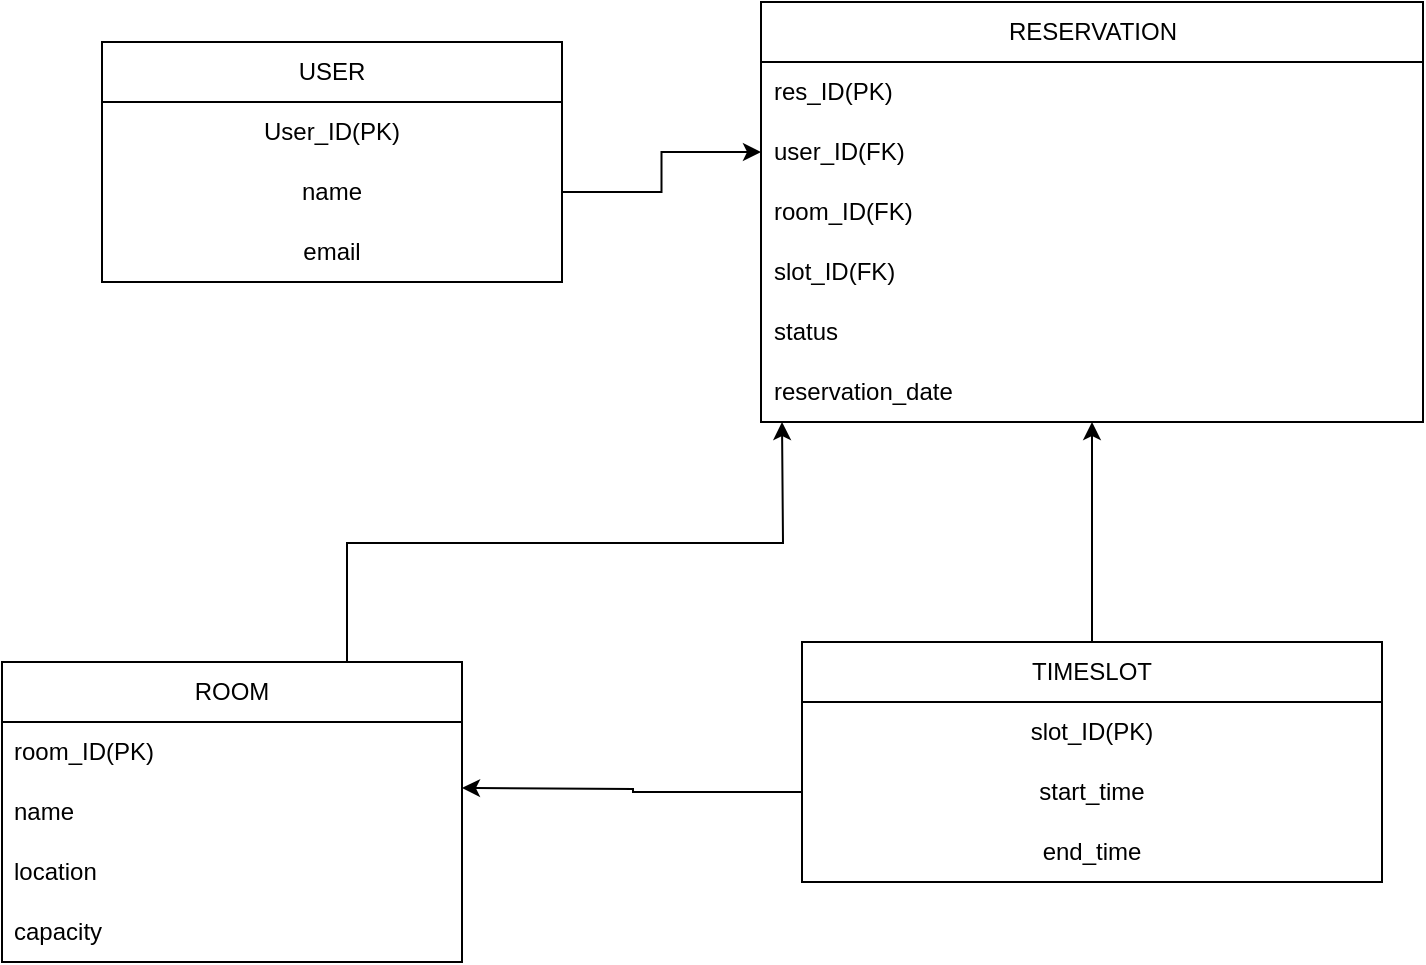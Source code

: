 <mxfile version="26.1.1">
  <diagram id="R2lEEEUBdFMjLlhIrx00" name="Page-1">
    <mxGraphModel dx="1254" dy="565" grid="1" gridSize="10" guides="1" tooltips="1" connect="1" arrows="1" fold="1" page="1" pageScale="1" pageWidth="850" pageHeight="1100" math="0" shadow="0" extFonts="Permanent Marker^https://fonts.googleapis.com/css?family=Permanent+Marker">
      <root>
        <mxCell id="0" />
        <mxCell id="1" parent="0" />
        <mxCell id="DO1GUY67CaYcvKxmaABI-3" value="USER" style="swimlane;fontStyle=0;childLayout=stackLayout;horizontal=1;startSize=30;horizontalStack=0;resizeParent=1;resizeParentMax=0;resizeLast=0;collapsible=1;marginBottom=0;whiteSpace=wrap;html=1;" vertex="1" parent="1">
          <mxGeometry x="130" y="100" width="230" height="120" as="geometry" />
        </mxCell>
        <mxCell id="DO1GUY67CaYcvKxmaABI-4" value="User_ID(PK)" style="text;strokeColor=none;fillColor=none;align=center;verticalAlign=middle;spacingLeft=4;spacingRight=4;overflow=hidden;points=[[0,0.5],[1,0.5]];portConstraint=eastwest;rotatable=0;whiteSpace=wrap;html=1;" vertex="1" parent="DO1GUY67CaYcvKxmaABI-3">
          <mxGeometry y="30" width="230" height="30" as="geometry" />
        </mxCell>
        <mxCell id="DO1GUY67CaYcvKxmaABI-5" value="name" style="text;strokeColor=none;fillColor=none;align=center;verticalAlign=middle;spacingLeft=4;spacingRight=4;overflow=hidden;points=[[0,0.5],[1,0.5]];portConstraint=eastwest;rotatable=0;whiteSpace=wrap;html=1;" vertex="1" parent="DO1GUY67CaYcvKxmaABI-3">
          <mxGeometry y="60" width="230" height="30" as="geometry" />
        </mxCell>
        <mxCell id="DO1GUY67CaYcvKxmaABI-6" value="email" style="text;strokeColor=none;fillColor=none;align=center;verticalAlign=middle;spacingLeft=4;spacingRight=4;overflow=hidden;points=[[0,0.5],[1,0.5]];portConstraint=eastwest;rotatable=0;whiteSpace=wrap;html=1;" vertex="1" parent="DO1GUY67CaYcvKxmaABI-3">
          <mxGeometry y="90" width="230" height="30" as="geometry" />
        </mxCell>
        <mxCell id="DO1GUY67CaYcvKxmaABI-7" value="RESERVATION" style="swimlane;fontStyle=0;childLayout=stackLayout;horizontal=1;startSize=30;horizontalStack=0;resizeParent=1;resizeParentMax=0;resizeLast=0;collapsible=1;marginBottom=0;whiteSpace=wrap;html=1;aspect=fixed;" vertex="1" parent="1">
          <mxGeometry x="459.5" y="80" width="331" height="210" as="geometry" />
        </mxCell>
        <mxCell id="DO1GUY67CaYcvKxmaABI-8" value="res_ID(PK)" style="text;strokeColor=none;fillColor=none;align=left;verticalAlign=middle;spacingLeft=4;spacingRight=4;overflow=hidden;points=[[0,0.5],[1,0.5]];portConstraint=eastwest;rotatable=0;whiteSpace=wrap;html=1;labelBorderColor=none;" vertex="1" parent="DO1GUY67CaYcvKxmaABI-7">
          <mxGeometry y="30" width="331" height="30" as="geometry" />
        </mxCell>
        <mxCell id="DO1GUY67CaYcvKxmaABI-9" value="user_ID(FK)" style="text;strokeColor=none;fillColor=none;align=left;verticalAlign=middle;spacingLeft=4;spacingRight=4;overflow=hidden;points=[[0,0.5],[1,0.5]];portConstraint=eastwest;rotatable=0;whiteSpace=wrap;html=1;" vertex="1" parent="DO1GUY67CaYcvKxmaABI-7">
          <mxGeometry y="60" width="331" height="30" as="geometry" />
        </mxCell>
        <mxCell id="DO1GUY67CaYcvKxmaABI-10" value="room_ID(FK)" style="text;strokeColor=none;fillColor=none;align=left;verticalAlign=middle;spacingLeft=4;spacingRight=4;overflow=hidden;points=[[0,0.5],[1,0.5]];portConstraint=eastwest;rotatable=0;whiteSpace=wrap;html=1;" vertex="1" parent="DO1GUY67CaYcvKxmaABI-7">
          <mxGeometry y="90" width="331" height="30" as="geometry" />
        </mxCell>
        <mxCell id="DO1GUY67CaYcvKxmaABI-20" value="slot_ID(FK)" style="text;strokeColor=none;fillColor=none;align=left;verticalAlign=middle;spacingLeft=4;spacingRight=4;overflow=hidden;points=[[0,0.5],[1,0.5]];portConstraint=eastwest;rotatable=0;whiteSpace=wrap;html=1;" vertex="1" parent="DO1GUY67CaYcvKxmaABI-7">
          <mxGeometry y="120" width="331" height="30" as="geometry" />
        </mxCell>
        <mxCell id="DO1GUY67CaYcvKxmaABI-21" value="status" style="text;strokeColor=none;fillColor=none;align=left;verticalAlign=middle;spacingLeft=4;spacingRight=4;overflow=hidden;points=[[0,0.5],[1,0.5]];portConstraint=eastwest;rotatable=0;whiteSpace=wrap;html=1;" vertex="1" parent="DO1GUY67CaYcvKxmaABI-7">
          <mxGeometry y="150" width="331" height="30" as="geometry" />
        </mxCell>
        <mxCell id="DO1GUY67CaYcvKxmaABI-27" value="reservation_date" style="text;strokeColor=none;fillColor=none;align=left;verticalAlign=middle;spacingLeft=4;spacingRight=4;overflow=hidden;points=[[0,0.5],[1,0.5]];portConstraint=eastwest;rotatable=0;whiteSpace=wrap;html=1;" vertex="1" parent="DO1GUY67CaYcvKxmaABI-7">
          <mxGeometry y="180" width="331" height="30" as="geometry" />
        </mxCell>
        <mxCell id="DO1GUY67CaYcvKxmaABI-26" style="edgeStyle=orthogonalEdgeStyle;rounded=0;orthogonalLoop=1;jettySize=auto;html=1;exitX=0.75;exitY=0;exitDx=0;exitDy=0;" edge="1" parent="1" source="DO1GUY67CaYcvKxmaABI-11">
          <mxGeometry relative="1" as="geometry">
            <mxPoint x="470" y="290" as="targetPoint" />
          </mxGeometry>
        </mxCell>
        <mxCell id="DO1GUY67CaYcvKxmaABI-11" value="ROOM" style="swimlane;fontStyle=0;childLayout=stackLayout;horizontal=1;startSize=30;horizontalStack=0;resizeParent=1;resizeParentMax=0;resizeLast=0;collapsible=1;marginBottom=0;whiteSpace=wrap;html=1;" vertex="1" parent="1">
          <mxGeometry x="80" y="410" width="230" height="150" as="geometry" />
        </mxCell>
        <mxCell id="DO1GUY67CaYcvKxmaABI-12" value="room_ID(PK)" style="text;strokeColor=none;fillColor=none;align=left;verticalAlign=middle;spacingLeft=4;spacingRight=4;overflow=hidden;points=[[0,0.5],[1,0.5]];portConstraint=eastwest;rotatable=0;whiteSpace=wrap;html=1;" vertex="1" parent="DO1GUY67CaYcvKxmaABI-11">
          <mxGeometry y="30" width="230" height="30" as="geometry" />
        </mxCell>
        <mxCell id="DO1GUY67CaYcvKxmaABI-13" value="name" style="text;strokeColor=none;fillColor=none;align=left;verticalAlign=middle;spacingLeft=4;spacingRight=4;overflow=hidden;points=[[0,0.5],[1,0.5]];portConstraint=eastwest;rotatable=0;whiteSpace=wrap;html=1;" vertex="1" parent="DO1GUY67CaYcvKxmaABI-11">
          <mxGeometry y="60" width="230" height="30" as="geometry" />
        </mxCell>
        <mxCell id="DO1GUY67CaYcvKxmaABI-14" value="location" style="text;strokeColor=none;fillColor=none;align=left;verticalAlign=middle;spacingLeft=4;spacingRight=4;overflow=hidden;points=[[0,0.5],[1,0.5]];portConstraint=eastwest;rotatable=0;whiteSpace=wrap;html=1;" vertex="1" parent="DO1GUY67CaYcvKxmaABI-11">
          <mxGeometry y="90" width="230" height="30" as="geometry" />
        </mxCell>
        <mxCell id="DO1GUY67CaYcvKxmaABI-23" value="capacity" style="text;strokeColor=none;fillColor=none;align=left;verticalAlign=middle;spacingLeft=4;spacingRight=4;overflow=hidden;points=[[0,0.5],[1,0.5]];portConstraint=eastwest;rotatable=0;whiteSpace=wrap;html=1;" vertex="1" parent="DO1GUY67CaYcvKxmaABI-11">
          <mxGeometry y="120" width="230" height="30" as="geometry" />
        </mxCell>
        <mxCell id="DO1GUY67CaYcvKxmaABI-25" style="edgeStyle=orthogonalEdgeStyle;rounded=0;orthogonalLoop=1;jettySize=auto;html=1;exitX=0.5;exitY=0;exitDx=0;exitDy=0;" edge="1" parent="1" source="DO1GUY67CaYcvKxmaABI-15">
          <mxGeometry relative="1" as="geometry">
            <mxPoint x="625" y="290" as="targetPoint" />
          </mxGeometry>
        </mxCell>
        <mxCell id="DO1GUY67CaYcvKxmaABI-15" value="TIMESLOT" style="swimlane;fontStyle=0;childLayout=stackLayout;horizontal=1;startSize=30;horizontalStack=0;resizeParent=1;resizeParentMax=0;resizeLast=0;collapsible=1;marginBottom=0;whiteSpace=wrap;html=1;" vertex="1" parent="1">
          <mxGeometry x="480" y="400" width="290" height="120" as="geometry" />
        </mxCell>
        <mxCell id="DO1GUY67CaYcvKxmaABI-16" value="slot_ID(PK)" style="text;strokeColor=none;fillColor=none;align=center;verticalAlign=middle;spacingLeft=4;spacingRight=4;overflow=hidden;points=[[0,0.5],[1,0.5]];portConstraint=eastwest;rotatable=0;whiteSpace=wrap;html=1;" vertex="1" parent="DO1GUY67CaYcvKxmaABI-15">
          <mxGeometry y="30" width="290" height="30" as="geometry" />
        </mxCell>
        <mxCell id="DO1GUY67CaYcvKxmaABI-17" value="start_time" style="text;strokeColor=none;fillColor=none;align=center;verticalAlign=middle;spacingLeft=4;spacingRight=4;overflow=hidden;points=[[0,0.5],[1,0.5]];portConstraint=eastwest;rotatable=0;whiteSpace=wrap;html=1;" vertex="1" parent="DO1GUY67CaYcvKxmaABI-15">
          <mxGeometry y="60" width="290" height="30" as="geometry" />
        </mxCell>
        <mxCell id="DO1GUY67CaYcvKxmaABI-18" value="end_time" style="text;strokeColor=none;fillColor=none;align=center;verticalAlign=middle;spacingLeft=4;spacingRight=4;overflow=hidden;points=[[0,0.5],[1,0.5]];portConstraint=eastwest;rotatable=0;whiteSpace=wrap;html=1;" vertex="1" parent="DO1GUY67CaYcvKxmaABI-15">
          <mxGeometry y="90" width="290" height="30" as="geometry" />
        </mxCell>
        <mxCell id="DO1GUY67CaYcvKxmaABI-24" style="edgeStyle=orthogonalEdgeStyle;rounded=0;orthogonalLoop=1;jettySize=auto;html=1;exitX=1;exitY=0.5;exitDx=0;exitDy=0;entryX=0;entryY=0.5;entryDx=0;entryDy=0;" edge="1" parent="1" source="DO1GUY67CaYcvKxmaABI-5" target="DO1GUY67CaYcvKxmaABI-9">
          <mxGeometry relative="1" as="geometry" />
        </mxCell>
        <mxCell id="DO1GUY67CaYcvKxmaABI-28" style="edgeStyle=orthogonalEdgeStyle;rounded=0;orthogonalLoop=1;jettySize=auto;html=1;exitX=0;exitY=0.5;exitDx=0;exitDy=0;" edge="1" parent="1" source="DO1GUY67CaYcvKxmaABI-17">
          <mxGeometry relative="1" as="geometry">
            <mxPoint x="310" y="473" as="targetPoint" />
          </mxGeometry>
        </mxCell>
      </root>
    </mxGraphModel>
  </diagram>
</mxfile>
